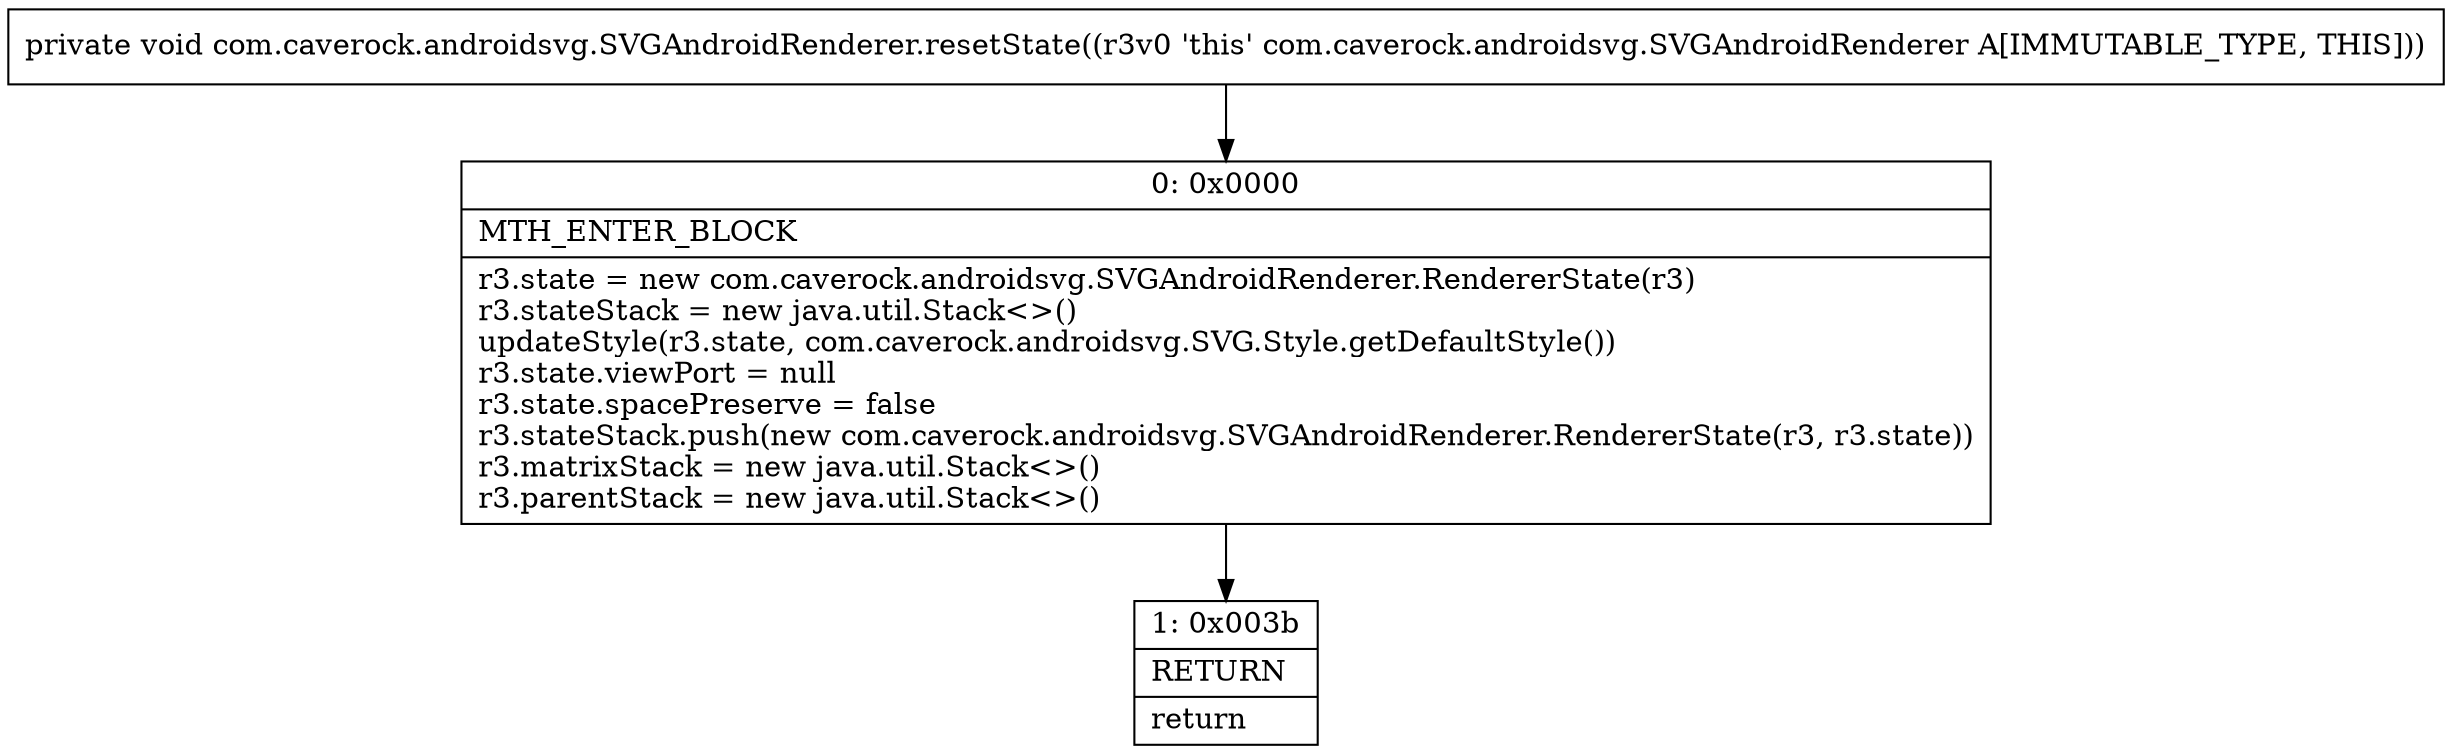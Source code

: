 digraph "CFG forcom.caverock.androidsvg.SVGAndroidRenderer.resetState()V" {
Node_0 [shape=record,label="{0\:\ 0x0000|MTH_ENTER_BLOCK\l|r3.state = new com.caverock.androidsvg.SVGAndroidRenderer.RendererState(r3)\lr3.stateStack = new java.util.Stack\<\>()\lupdateStyle(r3.state, com.caverock.androidsvg.SVG.Style.getDefaultStyle())\lr3.state.viewPort = null\lr3.state.spacePreserve = false\lr3.stateStack.push(new com.caverock.androidsvg.SVGAndroidRenderer.RendererState(r3, r3.state))\lr3.matrixStack = new java.util.Stack\<\>()\lr3.parentStack = new java.util.Stack\<\>()\l}"];
Node_1 [shape=record,label="{1\:\ 0x003b|RETURN\l|return\l}"];
MethodNode[shape=record,label="{private void com.caverock.androidsvg.SVGAndroidRenderer.resetState((r3v0 'this' com.caverock.androidsvg.SVGAndroidRenderer A[IMMUTABLE_TYPE, THIS])) }"];
MethodNode -> Node_0;
Node_0 -> Node_1;
}

